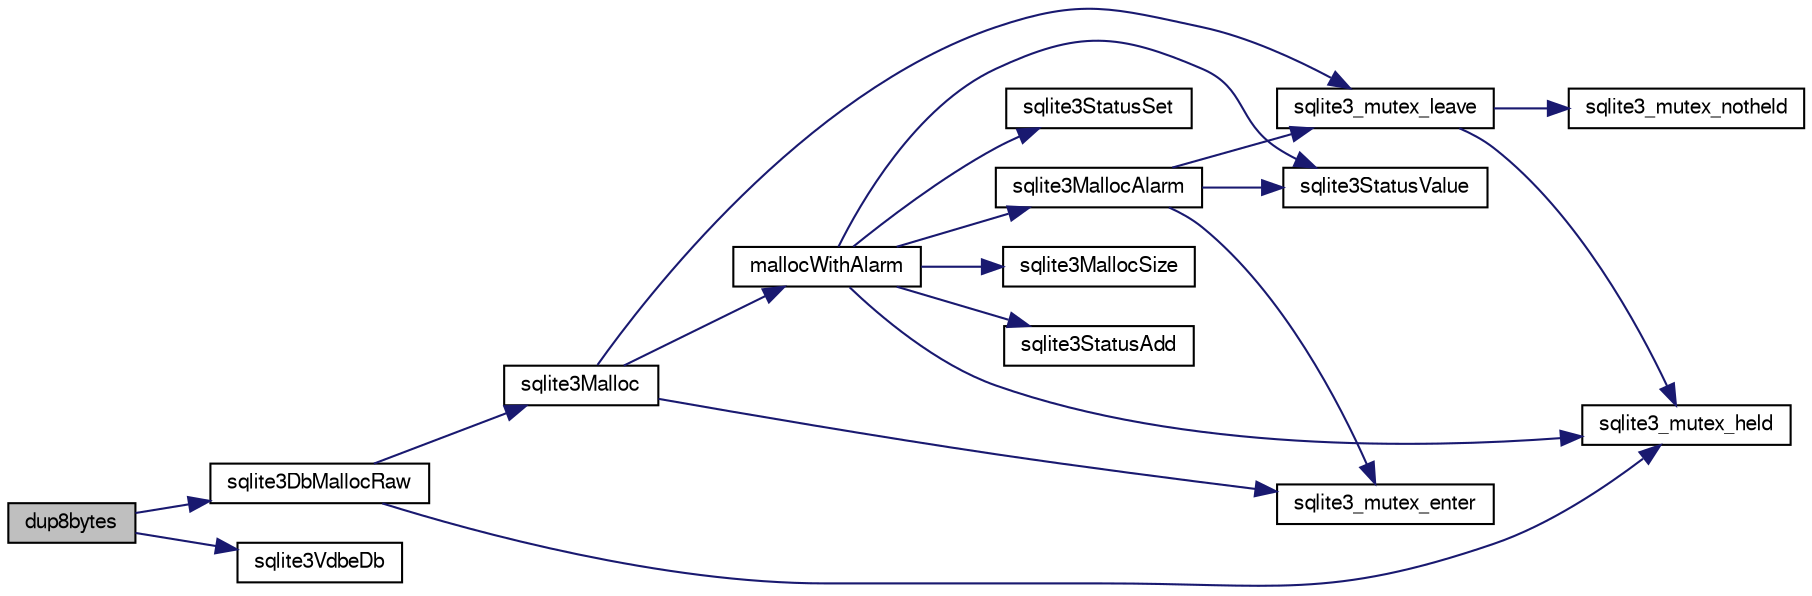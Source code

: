 digraph "dup8bytes"
{
  edge [fontname="FreeSans",fontsize="10",labelfontname="FreeSans",labelfontsize="10"];
  node [fontname="FreeSans",fontsize="10",shape=record];
  rankdir="LR";
  Node91982 [label="dup8bytes",height=0.2,width=0.4,color="black", fillcolor="grey75", style="filled", fontcolor="black"];
  Node91982 -> Node91983 [color="midnightblue",fontsize="10",style="solid",fontname="FreeSans"];
  Node91983 [label="sqlite3DbMallocRaw",height=0.2,width=0.4,color="black", fillcolor="white", style="filled",URL="$sqlite3_8c.html#abbe8be0cf7175e11ddc3e2218fad924e"];
  Node91983 -> Node91984 [color="midnightblue",fontsize="10",style="solid",fontname="FreeSans"];
  Node91984 [label="sqlite3_mutex_held",height=0.2,width=0.4,color="black", fillcolor="white", style="filled",URL="$sqlite3_8c.html#acf77da68932b6bc163c5e68547ecc3e7"];
  Node91983 -> Node91985 [color="midnightblue",fontsize="10",style="solid",fontname="FreeSans"];
  Node91985 [label="sqlite3Malloc",height=0.2,width=0.4,color="black", fillcolor="white", style="filled",URL="$sqlite3_8c.html#a361a2eaa846b1885f123abe46f5d8b2b"];
  Node91985 -> Node91986 [color="midnightblue",fontsize="10",style="solid",fontname="FreeSans"];
  Node91986 [label="sqlite3_mutex_enter",height=0.2,width=0.4,color="black", fillcolor="white", style="filled",URL="$sqlite3_8c.html#a1c12cde690bd89f104de5cbad12a6bf5"];
  Node91985 -> Node91987 [color="midnightblue",fontsize="10",style="solid",fontname="FreeSans"];
  Node91987 [label="mallocWithAlarm",height=0.2,width=0.4,color="black", fillcolor="white", style="filled",URL="$sqlite3_8c.html#ab070d5cf8e48ec8a6a43cf025d48598b"];
  Node91987 -> Node91984 [color="midnightblue",fontsize="10",style="solid",fontname="FreeSans"];
  Node91987 -> Node91988 [color="midnightblue",fontsize="10",style="solid",fontname="FreeSans"];
  Node91988 [label="sqlite3StatusSet",height=0.2,width=0.4,color="black", fillcolor="white", style="filled",URL="$sqlite3_8c.html#afec7586c01fcb5ea17dc9d7725a589d9"];
  Node91987 -> Node91989 [color="midnightblue",fontsize="10",style="solid",fontname="FreeSans"];
  Node91989 [label="sqlite3StatusValue",height=0.2,width=0.4,color="black", fillcolor="white", style="filled",URL="$sqlite3_8c.html#a30b8ac296c6e200c1fa57708d52c6ef6"];
  Node91987 -> Node91990 [color="midnightblue",fontsize="10",style="solid",fontname="FreeSans"];
  Node91990 [label="sqlite3MallocAlarm",height=0.2,width=0.4,color="black", fillcolor="white", style="filled",URL="$sqlite3_8c.html#ada66988e8471d1198f3219c062377508"];
  Node91990 -> Node91989 [color="midnightblue",fontsize="10",style="solid",fontname="FreeSans"];
  Node91990 -> Node91991 [color="midnightblue",fontsize="10",style="solid",fontname="FreeSans"];
  Node91991 [label="sqlite3_mutex_leave",height=0.2,width=0.4,color="black", fillcolor="white", style="filled",URL="$sqlite3_8c.html#a5838d235601dbd3c1fa993555c6bcc93"];
  Node91991 -> Node91984 [color="midnightblue",fontsize="10",style="solid",fontname="FreeSans"];
  Node91991 -> Node91992 [color="midnightblue",fontsize="10",style="solid",fontname="FreeSans"];
  Node91992 [label="sqlite3_mutex_notheld",height=0.2,width=0.4,color="black", fillcolor="white", style="filled",URL="$sqlite3_8c.html#a83967c837c1c000d3b5adcfaa688f5dc"];
  Node91990 -> Node91986 [color="midnightblue",fontsize="10",style="solid",fontname="FreeSans"];
  Node91987 -> Node91993 [color="midnightblue",fontsize="10",style="solid",fontname="FreeSans"];
  Node91993 [label="sqlite3MallocSize",height=0.2,width=0.4,color="black", fillcolor="white", style="filled",URL="$sqlite3_8c.html#acf5d2a5f35270bafb050bd2def576955"];
  Node91987 -> Node91994 [color="midnightblue",fontsize="10",style="solid",fontname="FreeSans"];
  Node91994 [label="sqlite3StatusAdd",height=0.2,width=0.4,color="black", fillcolor="white", style="filled",URL="$sqlite3_8c.html#afa029f93586aeab4cc85360905dae9cd"];
  Node91985 -> Node91991 [color="midnightblue",fontsize="10",style="solid",fontname="FreeSans"];
  Node91982 -> Node91995 [color="midnightblue",fontsize="10",style="solid",fontname="FreeSans"];
  Node91995 [label="sqlite3VdbeDb",height=0.2,width=0.4,color="black", fillcolor="white", style="filled",URL="$sqlite3_8c.html#a6cb1b36e2823fc3eff25dc162f71f28b"];
}
